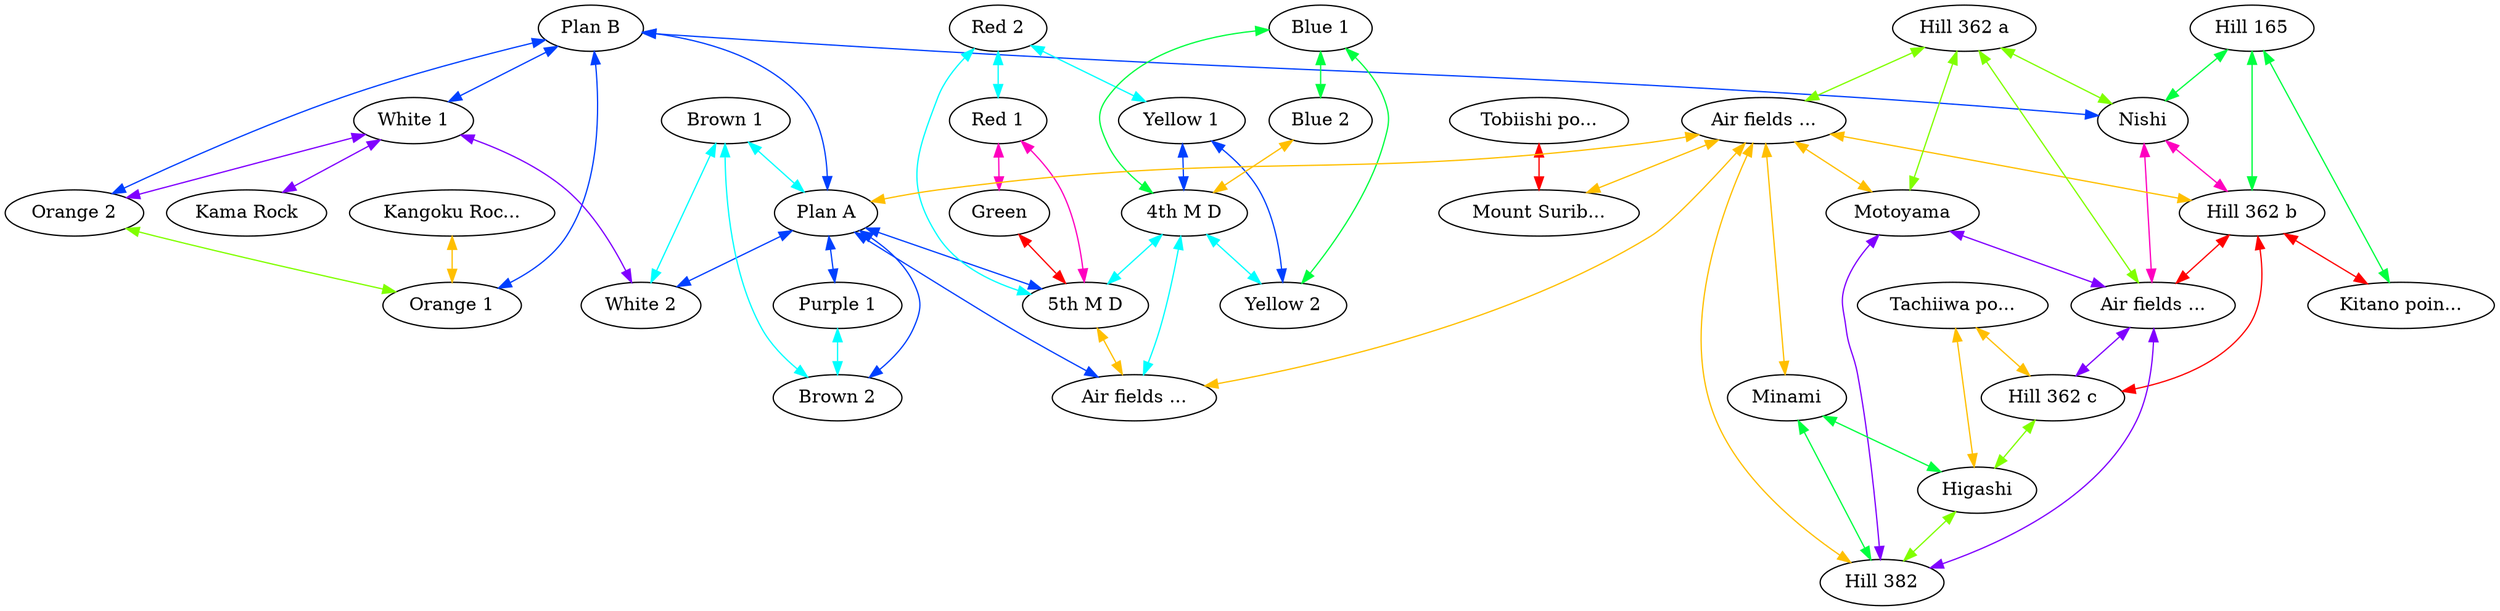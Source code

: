 graph x {
"Plan A" [pos="1.97222222222222,-3.97222222222222",label="Plan A"]
"Purple 1" [pos="1.27777777777778,-4.86111111111111",label="Purple 1"]
"Brown 2" [pos="1.40277777777778,-4.48611111111111",label="Brown 2"]
"Brown 1" [pos="1.48611111111111,-4.09722222222222",label="Brown 1"]
"White 2" [pos="1.52777777777778,-3.68055555555556",label="White 2"]
"Plan B" [pos="2.01388888888889,-2.94444444444444",label="Plan B"]
"White 1" [pos="1.5,-3.23611111111111",label="White 1"]
"Orange 2" [pos="1.63888888888889,-2.81944444444444",label="Orange 2"]
"Orange 1" [pos="1.88888888888889,-2.47222222222222",label="Orange 1"]
"Kama Rock" [pos="0.791666666666667,-2.95833333333333",label="Kama Rock"]
"Kangoku Rock" [pos="0.791666666666667,-1.54166666666667",label="Kangoku Roc..."]
"5th M D" [pos="1.69444444444444,-5.56944444444444",label="5th M D"]
"Green" [pos="1.94444444444444,-6.29166666666667",label="Green"]
"Red 1" [pos="2.30555555555556,-6.08333333333333",label="Red 1"]
"Red 2" [pos="2.63888888888889,-5.875",label="Red 2"]
"4th M D" [pos="3.40277777777778,-4.68055555555556",label="4th M D"]
"Yellow 1" [pos="2.94444444444444,-5.63888888888889",label="Yellow 1"]
"Yellow 2" [pos="3.27777777777778,-5.375",label="Yellow 2"]
"Blue 1" [pos="3.58333333333333,-5.13888888888889",label="Blue 1"]
"Blue 2" [pos="3.93055555555556,-4.88888888888889",label="Blue 2"]
"Mount Suribachi" [pos="1.22222222222222,-6.15277777777778",label="Mount Surib..."]
"Tobiishi point" [pos="1.04166666666667,-6.76388888888889",label="Tobiishi po..."]
"Nishi" [pos="3.13888888888889,-1.75",label="Nishi"]
"Hill 165" [pos="4.31944444444444,-1.22222222222222",label="Hill 165"]
"Hill 362 b" [pos="4.72222222222222,-1.56944444444444",label="Hill 362 b"]
"Hill 362 c" [pos="5.56944444444444,-2.18055555555556",label="Hill 362 c"]
"Kitano point" [pos="4.23611111111111,-0.805555555555556",label="Kitano poin..."]
"Tachiiwa point" [pos="5.75,-3.58333333333333",label="Tachiiwa po..."]
"Air fields no 1" [pos="2.47222222222222,-4.79166666666667",label="Air fields ..."]
"Air fields no 2" [pos="3.56944444444444,-3.5",label="Air fields ..."]
"Air fields no 3" [pos="4.34722222222222,-2.26388888888889",label="Air fields ..."]
"Hill 362 a" [pos="3.19444444444444,-2.51388888888889",label="Hill 362 a"]
"Motoyama" [pos="3.98611111111111,-2.63888888888889",label="Motoyama"]
"Minami" [pos="4.30555555555556,-4.16666666666667",label="Minami"]
"Higashi" [pos="5.11111111111111,-3.65277777777778",label="Higashi"]
"Hill 382" [pos="4.66666666666667,-2.79166666666667",label="Hill 382"]
"Tachiiwa point" -- "Higashi" [dir="both",color="0.125,1,1"]
"Tachiiwa point" -- "Hill 362 c" [dir="both",color="0.125,1,1"]
"Hill 362 a" -- "Air fields no 2" [dir="both",color="0.25,1,1"]
"Hill 362 a" -- "Nishi" [dir="both",color="0.25,1,1"]
"Hill 362 a" -- "Motoyama" [dir="both",color="0.25,1,1"]
"Hill 362 a" -- "Air fields no 3" [dir="both",color="0.25,1,1"]
"Hill 165" -- "Hill 362 b" [dir="both",color="0.375,1,1"]
"Hill 165" -- "Nishi" [dir="both",color="0.375,1,1"]
"Hill 165" -- "Kitano point" [dir="both",color="0.375,1,1"]
"Red 2" -- "Yellow 1" [dir="both",color="0.5,1,1"]
"Red 2" -- "5th M D" [dir="both",color="0.5,1,1"]
"Red 2" -- "Red 1" [dir="both",color="0.5,1,1"]
"Plan B" -- "Orange 2" [dir="both",color="0.625,1,1"]
"Plan B" -- "White 1" [dir="both",color="0.625,1,1"]
"Plan B" -- "Orange 1" [dir="both",color="0.625,1,1"]
"Plan B" -- "Plan A" [dir="both",color="0.625,1,1"]
"Plan B" -- "Nishi" [dir="both",color="0.625,1,1"]
"White 1" -- "Orange 2" [dir="both",color="0.75,1,1"]
"White 1" -- "Kama Rock" [dir="both",color="0.75,1,1"]
"White 1" -- "White 2" [dir="both",color="0.75,1,1"]
"Nishi" -- "Hill 362 b" [dir="both",color="0.875,1,1"]
"Nishi" -- "Air fields no 3" [dir="both",color="0.875,1,1"]
"Tobiishi point" -- "Mount Suribachi" [dir="both",color="1,1,1"]
"Air fields no 2" -- "Minami" [dir="both",color="0.125,1,1"]
"Air fields no 2" -- "Plan A" [dir="both",color="0.125,1,1"]
"Air fields no 2" -- "Motoyama" [dir="both",color="0.125,1,1"]
"Air fields no 2" -- "Mount Suribachi" [dir="both",color="0.125,1,1"]
"Air fields no 2" -- "Hill 362 b" [dir="both",color="0.125,1,1"]
"Air fields no 2" -- "Air fields no 1" [dir="both",color="0.125,1,1"]
"Air fields no 2" -- "Hill 382" [dir="both",color="0.125,1,1"]
"Orange 2" -- "Orange 1" [dir="both",color="0.25,1,1"]
"Blue 1" -- "4th M D" [dir="both",color="0.375,1,1"]
"Blue 1" -- "Yellow 2" [dir="both",color="0.375,1,1"]
"Blue 1" -- "Blue 2" [dir="both",color="0.375,1,1"]
"Brown 1" -- "Brown 2" [dir="both",color="0.5,1,1"]
"Brown 1" -- "Plan A" [dir="both",color="0.5,1,1"]
"Brown 1" -- "White 2" [dir="both",color="0.5,1,1"]
"Plan A" -- "Purple 1" [dir="both",color="0.625,1,1"]
"Plan A" -- "Brown 2" [dir="both",color="0.625,1,1"]
"Plan A" -- "Air fields no 1" [dir="both",color="0.625,1,1"]
"Plan A" -- "5th M D" [dir="both",color="0.625,1,1"]
"Plan A" -- "White 2" [dir="both",color="0.625,1,1"]
"Motoyama" -- "Air fields no 3" [dir="both",color="0.75,1,1"]
"Motoyama" -- "Hill 382" [dir="both",color="0.75,1,1"]
"Red 1" -- "Green" [dir="both",color="0.875,1,1"]
"Red 1" -- "5th M D" [dir="both",color="0.875,1,1"]
"Hill 362 b" -- "Kitano point" [dir="both",color="1,1,1"]
"Hill 362 b" -- "Hill 362 c" [dir="both",color="1,1,1"]
"Hill 362 b" -- "Air fields no 3" [dir="both",color="1,1,1"]
"Kangoku Rock" -- "Orange 1" [dir="both",color="0.125,1,1"]
"Purple 1" -- "Brown 2" [dir="both",color="0.5,1,1"]
"Yellow 1" -- "4th M D" [dir="both",color="0.625,1,1"]
"Yellow 1" -- "Yellow 2" [dir="both",color="0.625,1,1"]
"Air fields no 3" -- "Hill 362 c" [dir="both",color="0.75,1,1"]
"Air fields no 3" -- "Hill 382" [dir="both",color="0.75,1,1"]
"Green" -- "5th M D" [dir="both",color="1,1,1"]
"Blue 2" -- "4th M D" [dir="both",color="0.125,1,1"]
"Hill 362 c" -- "Higashi" [dir="both",color="0.25,1,1"]
"Minami" -- "Higashi" [dir="both",color="0.375,1,1"]
"Minami" -- "Hill 382" [dir="both",color="0.375,1,1"]
"4th M D" -- "Yellow 2" [dir="both",color="0.5,1,1"]
"4th M D" -- "Air fields no 1" [dir="both",color="0.5,1,1"]
"4th M D" -- "5th M D" [dir="both",color="0.5,1,1"]
"5th M D" -- "Air fields no 1" [dir="both",color="0.125,1,1"]
"Higashi" -- "Hill 382" [dir="both",color="0.25,1,1"]
}

